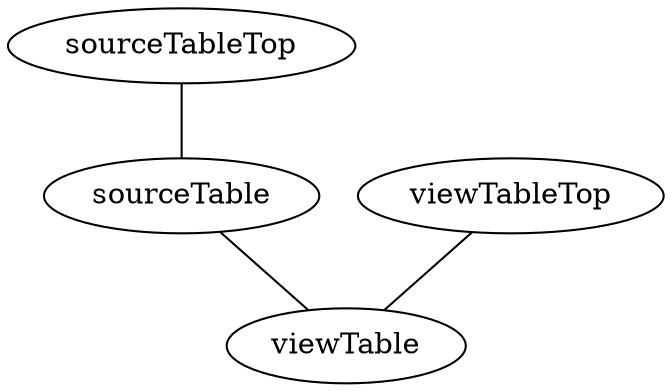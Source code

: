 strict graph G {
  sourceTableTop [ label="sourceTableTop" ];
  sourceTable [ label="sourceTable" ];
  viewTableTop [ label="viewTableTop" ];
  viewTable [ label="viewTable" ];
  sourceTableTop -- sourceTable;
  viewTableTop -- viewTable;
  sourceTable -- viewTable;
}
